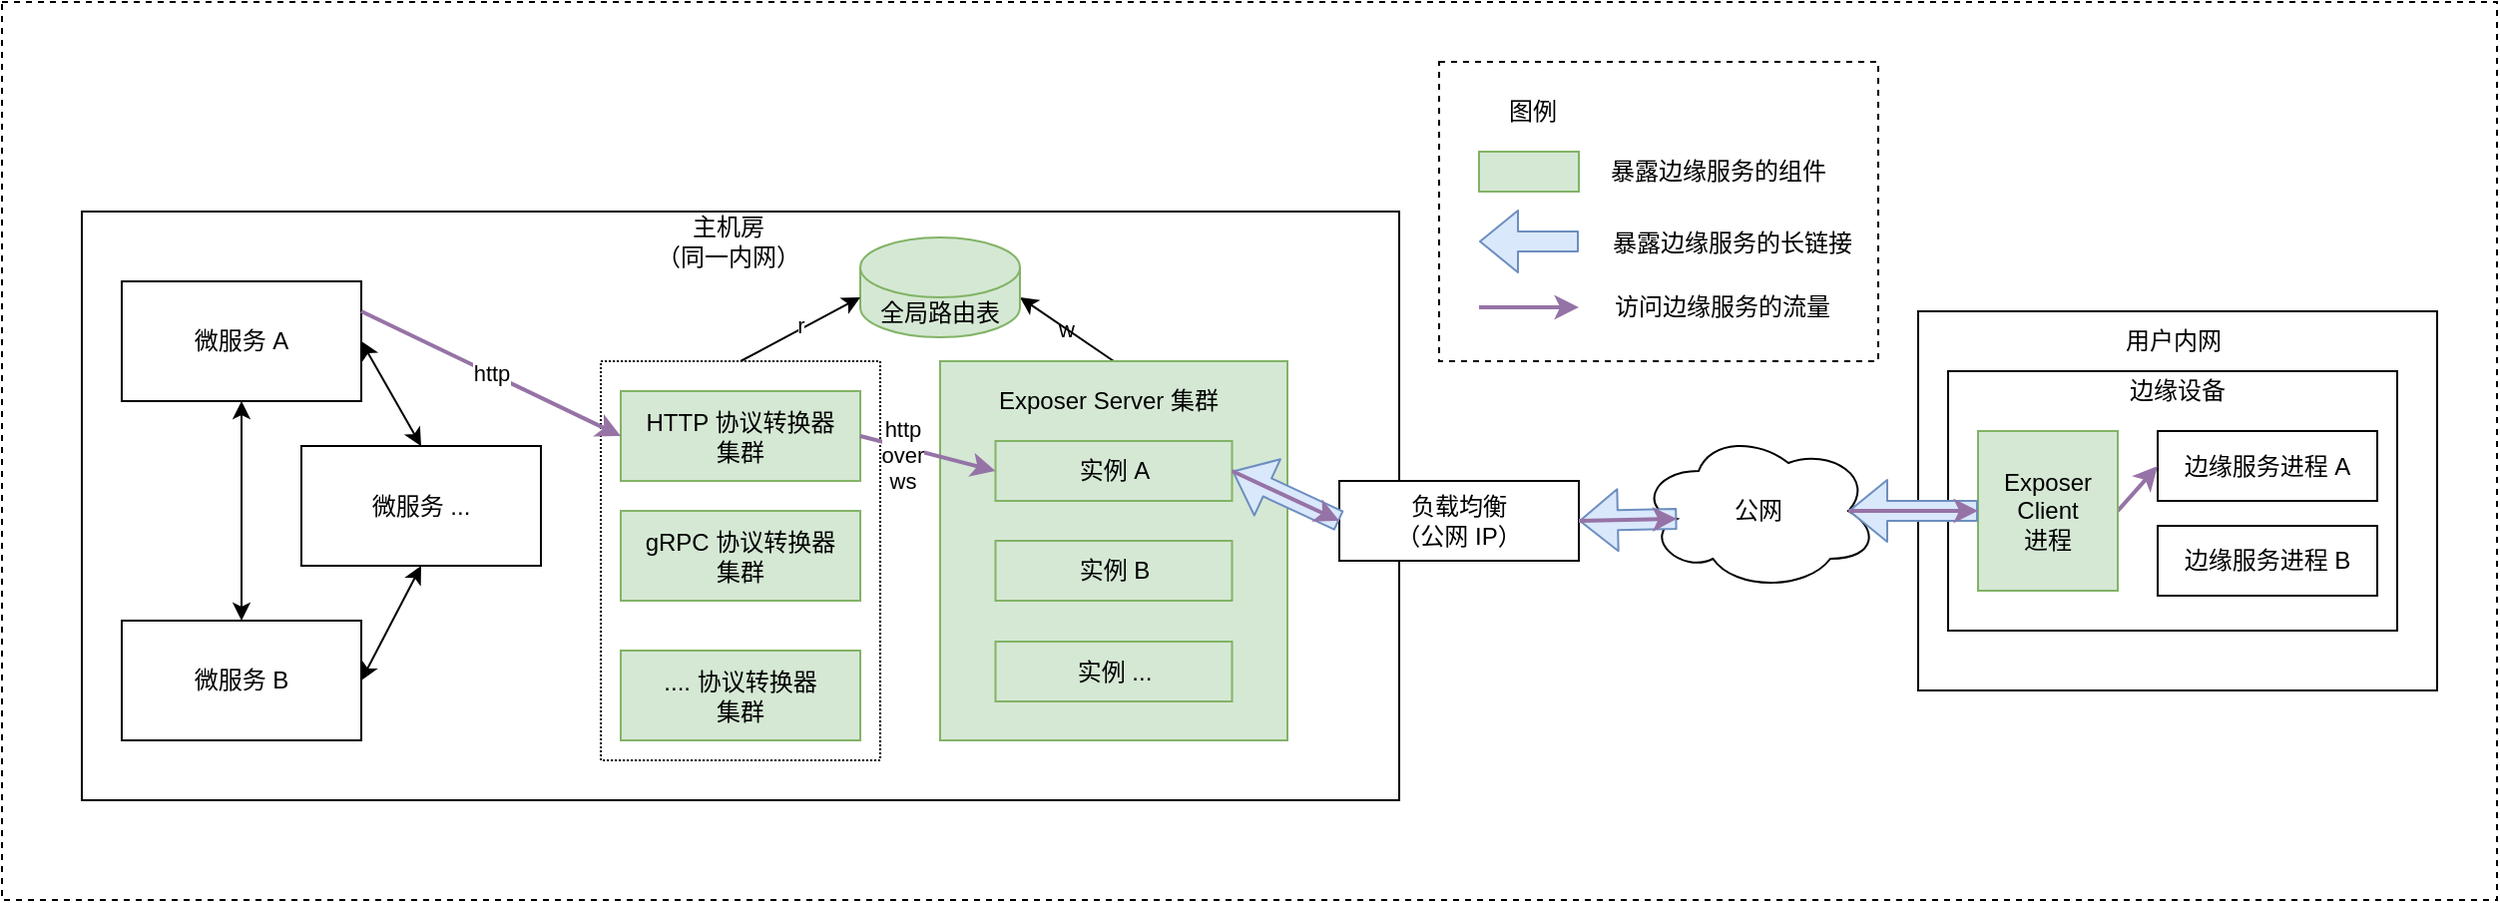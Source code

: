 <mxfile>
    <diagram id="4_M4i6xl0VvGyZlJSZDy" name="第 1 页">
        <mxGraphModel dx="886" dy="659" grid="1" gridSize="10" guides="1" tooltips="1" connect="1" arrows="1" fold="1" page="1" pageScale="1" pageWidth="827" pageHeight="1169" math="0" shadow="0">
            <root>
                <mxCell id="0"/>
                <mxCell id="1" parent="0"/>
                <mxCell id="58" value="" style="rounded=0;whiteSpace=wrap;html=1;dashed=1;" parent="1" vertex="1">
                    <mxGeometry x="10" y="40" width="1250" height="450" as="geometry"/>
                </mxCell>
                <mxCell id="2" value="公网" style="ellipse;shape=cloud;whiteSpace=wrap;html=1;" parent="1" vertex="1">
                    <mxGeometry x="830" y="255" width="120" height="80" as="geometry"/>
                </mxCell>
                <mxCell id="3" value="" style="rounded=0;whiteSpace=wrap;html=1;" parent="1" vertex="1">
                    <mxGeometry x="50" y="145" width="660" height="295" as="geometry"/>
                </mxCell>
                <mxCell id="4" value="主机房&lt;br&gt;（同一内网）" style="text;html=1;strokeColor=none;fillColor=none;align=center;verticalAlign=middle;whiteSpace=wrap;rounded=0;" parent="1" vertex="1">
                    <mxGeometry x="334" y="145" width="80" height="30" as="geometry"/>
                </mxCell>
                <mxCell id="8" style="edgeStyle=none;html=1;exitX=0.5;exitY=1;exitDx=0;exitDy=0;startArrow=classic;startFill=1;" parent="1" source="5" target="6" edge="1">
                    <mxGeometry relative="1" as="geometry"/>
                </mxCell>
                <mxCell id="9" style="edgeStyle=none;html=1;exitX=1;exitY=0.5;exitDx=0;exitDy=0;entryX=0.5;entryY=0;entryDx=0;entryDy=0;startArrow=classic;startFill=1;" parent="1" source="5" target="7" edge="1">
                    <mxGeometry relative="1" as="geometry"/>
                </mxCell>
                <mxCell id="5" value="微服务 A" style="rounded=0;whiteSpace=wrap;html=1;" parent="1" vertex="1">
                    <mxGeometry x="70" y="180" width="120" height="60" as="geometry"/>
                </mxCell>
                <mxCell id="6" value="微服务 B" style="rounded=0;whiteSpace=wrap;html=1;" parent="1" vertex="1">
                    <mxGeometry x="70" y="350" width="120" height="60" as="geometry"/>
                </mxCell>
                <mxCell id="10" style="edgeStyle=none;html=1;exitX=0.5;exitY=1;exitDx=0;exitDy=0;entryX=1;entryY=0.5;entryDx=0;entryDy=0;startArrow=classic;startFill=1;" parent="1" source="7" target="6" edge="1">
                    <mxGeometry relative="1" as="geometry"/>
                </mxCell>
                <mxCell id="7" value="微服务 ..." style="rounded=0;whiteSpace=wrap;html=1;" parent="1" vertex="1">
                    <mxGeometry x="160" y="262.5" width="120" height="60" as="geometry"/>
                </mxCell>
                <mxCell id="67" value="w" style="edgeStyle=none;html=1;exitX=0.5;exitY=0;exitDx=0;exitDy=0;entryX=1;entryY=0;entryDx=0;entryDy=30;entryPerimeter=0;labelBackgroundColor=none;" edge="1" parent="1" source="11" target="59">
                    <mxGeometry relative="1" as="geometry"/>
                </mxCell>
                <mxCell id="11" value="" style="rounded=0;whiteSpace=wrap;html=1;fillColor=#d5e8d4;strokeColor=#82b366;" parent="1" vertex="1">
                    <mxGeometry x="480" y="220" width="174" height="190" as="geometry"/>
                </mxCell>
                <mxCell id="13" value="" style="rounded=0;whiteSpace=wrap;html=1;" parent="1" vertex="1">
                    <mxGeometry x="970" y="195" width="260" height="190" as="geometry"/>
                </mxCell>
                <mxCell id="14" value="用户内网" style="text;html=1;strokeColor=none;fillColor=none;align=center;verticalAlign=middle;whiteSpace=wrap;rounded=0;" parent="1" vertex="1">
                    <mxGeometry x="1067.5" y="195" width="60" height="30" as="geometry"/>
                </mxCell>
                <mxCell id="16" value="" style="rounded=0;whiteSpace=wrap;html=1;" parent="1" vertex="1">
                    <mxGeometry x="985" y="225" width="225" height="130" as="geometry"/>
                </mxCell>
                <mxCell id="17" value="边缘设备" style="text;html=1;strokeColor=none;fillColor=none;align=center;verticalAlign=middle;whiteSpace=wrap;rounded=0;" parent="1" vertex="1">
                    <mxGeometry x="1070" y="220" width="60" height="30" as="geometry"/>
                </mxCell>
                <mxCell id="18" value="边缘服务进程 A" style="rounded=0;whiteSpace=wrap;html=1;" parent="1" vertex="1">
                    <mxGeometry x="1090" y="255" width="110" height="35" as="geometry"/>
                </mxCell>
                <mxCell id="21" value="边缘服务进程 B" style="rounded=0;whiteSpace=wrap;html=1;" parent="1" vertex="1">
                    <mxGeometry x="1090" y="302.5" width="110" height="35" as="geometry"/>
                </mxCell>
                <mxCell id="46" style="edgeStyle=none;html=1;exitX=1;exitY=0.5;exitDx=0;exitDy=0;entryX=0;entryY=0.5;entryDx=0;entryDy=0;startArrow=none;startFill=0;strokeWidth=2;fillColor=#e1d5e7;strokeColor=#9673a6;" parent="1" source="23" target="18" edge="1">
                    <mxGeometry relative="1" as="geometry"/>
                </mxCell>
                <mxCell id="23" value="Exposer Client&lt;br&gt;进程" style="rounded=0;whiteSpace=wrap;html=1;fillColor=#d5e8d4;strokeColor=#82b366;" parent="1" vertex="1">
                    <mxGeometry x="1000" y="255" width="70" height="80" as="geometry"/>
                </mxCell>
                <mxCell id="24" value="负载均衡&lt;br&gt;（公网 IP）" style="rounded=0;whiteSpace=wrap;html=1;" parent="1" vertex="1">
                    <mxGeometry x="680" y="280" width="120" height="40" as="geometry"/>
                </mxCell>
                <mxCell id="31" value="Exposer Server 集群" style="text;html=1;strokeColor=none;fillColor=none;align=center;verticalAlign=middle;whiteSpace=wrap;rounded=0;" parent="1" vertex="1">
                    <mxGeometry x="503.25" y="225" width="123" height="30" as="geometry"/>
                </mxCell>
                <mxCell id="32" value="实例 A" style="rounded=0;whiteSpace=wrap;html=1;fillColor=#d5e8d4;strokeColor=#82b366;" parent="1" vertex="1">
                    <mxGeometry x="507.75" y="260" width="118.5" height="30" as="geometry"/>
                </mxCell>
                <mxCell id="33" value="实例 B" style="rounded=0;whiteSpace=wrap;html=1;fillColor=#d5e8d4;strokeColor=#82b366;" parent="1" vertex="1">
                    <mxGeometry x="507.75" y="310" width="118.5" height="30" as="geometry"/>
                </mxCell>
                <mxCell id="34" value="实例 ..." style="rounded=0;whiteSpace=wrap;html=1;fillColor=#d5e8d4;strokeColor=#82b366;" parent="1" vertex="1">
                    <mxGeometry x="507.75" y="360.5" width="118.5" height="30" as="geometry"/>
                </mxCell>
                <mxCell id="36" value="" style="shape=flexArrow;endArrow=classic;html=1;exitX=0;exitY=0.5;exitDx=0;exitDy=0;entryX=0.875;entryY=0.5;entryDx=0;entryDy=0;entryPerimeter=0;fillColor=#dae8fc;strokeColor=#6c8ebf;" parent="1" source="23" target="2" edge="1">
                    <mxGeometry width="50" height="50" relative="1" as="geometry">
                        <mxPoint x="1020" y="450" as="sourcePoint"/>
                        <mxPoint x="1070" y="400" as="targetPoint"/>
                    </mxGeometry>
                </mxCell>
                <mxCell id="37" value="" style="shape=flexArrow;endArrow=classic;html=1;exitX=0.16;exitY=0.55;exitDx=0;exitDy=0;exitPerimeter=0;entryX=1;entryY=0.5;entryDx=0;entryDy=0;fillColor=#dae8fc;strokeColor=#6c8ebf;" parent="1" source="2" target="24" edge="1">
                    <mxGeometry width="50" height="50" relative="1" as="geometry">
                        <mxPoint x="920" y="410" as="sourcePoint"/>
                        <mxPoint x="970" y="360" as="targetPoint"/>
                    </mxGeometry>
                </mxCell>
                <mxCell id="38" value="" style="shape=flexArrow;endArrow=classic;html=1;exitX=0;exitY=0.5;exitDx=0;exitDy=0;entryX=1;entryY=0.5;entryDx=0;entryDy=0;fillColor=#dae8fc;strokeColor=#6c8ebf;" parent="1" source="24" target="32" edge="1">
                    <mxGeometry width="50" height="50" relative="1" as="geometry">
                        <mxPoint x="780" y="490" as="sourcePoint"/>
                        <mxPoint x="830" y="440" as="targetPoint"/>
                    </mxGeometry>
                </mxCell>
                <mxCell id="43" style="edgeStyle=none;html=1;exitX=1;exitY=0.5;exitDx=0;exitDy=0;entryX=0;entryY=0.5;entryDx=0;entryDy=0;startArrow=none;startFill=0;fillColor=#e1d5e7;strokeColor=#9673a6;strokeWidth=2;" parent="1" source="32" target="24" edge="1">
                    <mxGeometry relative="1" as="geometry"/>
                </mxCell>
                <mxCell id="44" style="edgeStyle=none;html=1;exitX=1;exitY=0.5;exitDx=0;exitDy=0;entryX=0.16;entryY=0.55;entryDx=0;entryDy=0;entryPerimeter=0;startArrow=none;startFill=0;strokeWidth=2;fillColor=#e1d5e7;strokeColor=#9673a6;" parent="1" source="24" target="2" edge="1">
                    <mxGeometry relative="1" as="geometry"/>
                </mxCell>
                <mxCell id="45" style="edgeStyle=none;html=1;exitX=0.875;exitY=0.5;exitDx=0;exitDy=0;exitPerimeter=0;entryX=0;entryY=0.5;entryDx=0;entryDy=0;startArrow=none;startFill=0;strokeWidth=2;fillColor=#e1d5e7;strokeColor=#9673a6;" parent="1" source="2" target="23" edge="1">
                    <mxGeometry relative="1" as="geometry"/>
                </mxCell>
                <mxCell id="47" value="" style="rounded=0;whiteSpace=wrap;html=1;dashed=1;" parent="1" vertex="1">
                    <mxGeometry x="730" y="70" width="220" height="150" as="geometry"/>
                </mxCell>
                <mxCell id="48" value="" style="rounded=0;whiteSpace=wrap;html=1;fillColor=#d5e8d4;strokeColor=#82b366;" parent="1" vertex="1">
                    <mxGeometry x="750" y="115" width="50" height="20" as="geometry"/>
                </mxCell>
                <mxCell id="50" value="图例" style="text;html=1;strokeColor=none;fillColor=none;align=center;verticalAlign=middle;whiteSpace=wrap;rounded=0;dashed=1;" parent="1" vertex="1">
                    <mxGeometry x="747" y="80" width="60" height="30" as="geometry"/>
                </mxCell>
                <mxCell id="51" value="暴露边缘服务的组件" style="text;html=1;strokeColor=none;fillColor=none;align=center;verticalAlign=middle;whiteSpace=wrap;rounded=0;dashed=1;" parent="1" vertex="1">
                    <mxGeometry x="810" y="110" width="120" height="30" as="geometry"/>
                </mxCell>
                <mxCell id="52" value="" style="shape=flexArrow;endArrow=classic;html=1;entryX=1;entryY=0.5;entryDx=0;entryDy=0;fillColor=#dae8fc;strokeColor=#6c8ebf;" parent="1" edge="1">
                    <mxGeometry width="50" height="50" relative="1" as="geometry">
                        <mxPoint x="800" y="160" as="sourcePoint"/>
                        <mxPoint x="750" y="160" as="targetPoint"/>
                    </mxGeometry>
                </mxCell>
                <mxCell id="54" value="暴露边缘服务的长链接" style="text;html=1;strokeColor=none;fillColor=none;align=center;verticalAlign=middle;whiteSpace=wrap;rounded=0;dashed=1;" parent="1" vertex="1">
                    <mxGeometry x="812" y="146" width="130" height="30" as="geometry"/>
                </mxCell>
                <mxCell id="55" style="edgeStyle=none;html=1;startArrow=none;startFill=0;fillColor=#e1d5e7;strokeColor=#9673a6;strokeWidth=2;" parent="1" edge="1">
                    <mxGeometry relative="1" as="geometry">
                        <mxPoint x="750" y="193" as="sourcePoint"/>
                        <mxPoint x="800" y="193" as="targetPoint"/>
                    </mxGeometry>
                </mxCell>
                <mxCell id="56" value="访问边缘服务的流量" style="text;html=1;strokeColor=none;fillColor=none;align=center;verticalAlign=middle;whiteSpace=wrap;rounded=0;dashed=1;" parent="1" vertex="1">
                    <mxGeometry x="807" y="178" width="130" height="30" as="geometry"/>
                </mxCell>
                <mxCell id="59" value="全局路由表" style="shape=cylinder3;whiteSpace=wrap;html=1;boundedLbl=1;backgroundOutline=1;size=15;fillColor=#d5e8d4;strokeColor=#82b366;" vertex="1" parent="1">
                    <mxGeometry x="440" y="158" width="80" height="50" as="geometry"/>
                </mxCell>
                <mxCell id="65" style="edgeStyle=none;html=1;exitX=0.5;exitY=0;exitDx=0;exitDy=0;entryX=0;entryY=0;entryDx=0;entryDy=30;entryPerimeter=0;labelBackgroundColor=none;" edge="1" parent="1" source="64" target="59">
                    <mxGeometry relative="1" as="geometry"/>
                </mxCell>
                <mxCell id="66" value="r" style="edgeLabel;html=1;align=center;verticalAlign=middle;resizable=0;points=[];" vertex="1" connectable="0" parent="65">
                    <mxGeometry x="0.019" y="2" relative="1" as="geometry">
                        <mxPoint as="offset"/>
                    </mxGeometry>
                </mxCell>
                <mxCell id="64" value="" style="rounded=0;whiteSpace=wrap;html=1;dashed=1;dashPattern=1 1;" vertex="1" parent="1">
                    <mxGeometry x="310" y="220" width="140" height="200" as="geometry"/>
                </mxCell>
                <mxCell id="25" value="HTTP 协议转换器&lt;br&gt;集群" style="rounded=0;whiteSpace=wrap;html=1;fillColor=#d5e8d4;strokeColor=#82b366;" parent="1" vertex="1">
                    <mxGeometry x="320" y="235" width="120" height="45" as="geometry"/>
                </mxCell>
                <mxCell id="26" value="gRPC 协议转换器&lt;br&gt;集群" style="rounded=0;whiteSpace=wrap;html=1;fillColor=#d5e8d4;strokeColor=#82b366;" parent="1" vertex="1">
                    <mxGeometry x="320" y="295" width="120" height="45" as="geometry"/>
                </mxCell>
                <mxCell id="27" value=".... 协议转换器&lt;br&gt;集群" style="rounded=0;whiteSpace=wrap;html=1;fillColor=#d5e8d4;strokeColor=#82b366;" parent="1" vertex="1">
                    <mxGeometry x="320" y="365" width="120" height="45" as="geometry"/>
                </mxCell>
                <mxCell id="39" value="http" style="edgeStyle=none;html=1;exitX=1;exitY=0.25;exitDx=0;exitDy=0;entryX=0;entryY=0.5;entryDx=0;entryDy=0;startArrow=none;startFill=0;fillColor=#e1d5e7;strokeColor=#9673a6;strokeWidth=2;" parent="1" source="5" target="25" edge="1">
                    <mxGeometry relative="1" as="geometry"/>
                </mxCell>
                <mxCell id="40" value="http &lt;br&gt;over&lt;br&gt;ws" style="edgeStyle=none;html=1;exitX=1;exitY=0.5;exitDx=0;exitDy=0;entryX=0;entryY=0.5;entryDx=0;entryDy=0;startArrow=none;startFill=0;fillColor=#e1d5e7;strokeColor=#9673a6;strokeWidth=2;" parent="1" source="25" target="32" edge="1">
                    <mxGeometry x="-0.364" y="-4" relative="1" as="geometry">
                        <mxPoint as="offset"/>
                    </mxGeometry>
                </mxCell>
            </root>
        </mxGraphModel>
    </diagram>
</mxfile>